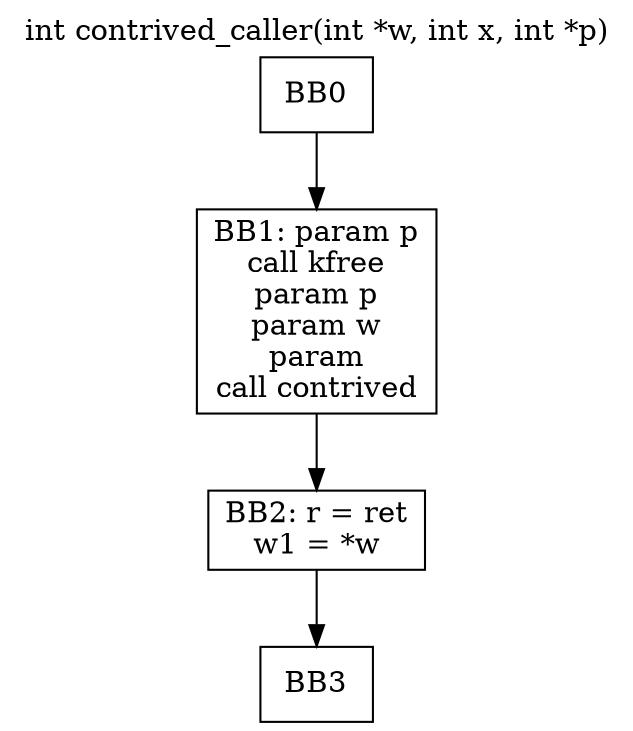 digraph {
	labelloc = "title";
	label = "int contrived_caller(int *w, int x, int *p)";
	node [shape="record"];

	bb0 [label="BB0"];
	bb1 [label="BB1: param p\n
		call kfree\n
		param p\n
		param w\n
		param\n
		call contrived"];
	bb2 [label="BB2: r = ret\n
		w1 = *w"];
	bb3 [label="BB3"];

	bb0 -> bb1;
	bb1 -> bb2;
	bb2 -> bb3;
}